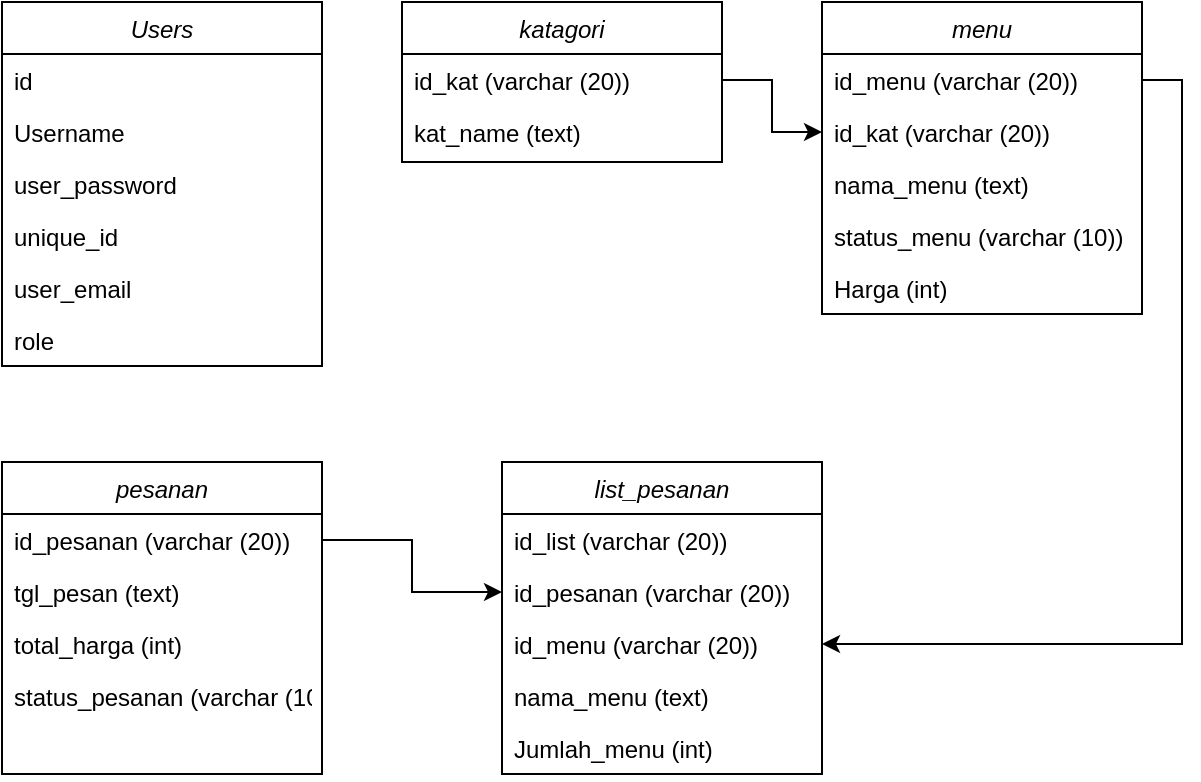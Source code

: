 <mxfile version="20.7.4" type="device"><diagram id="C5RBs43oDa-KdzZeNtuy" name="Page-1"><mxGraphModel dx="1418" dy="820" grid="1" gridSize="10" guides="1" tooltips="1" connect="1" arrows="1" fold="1" page="1" pageScale="1" pageWidth="827" pageHeight="1169" math="0" shadow="0"><root><mxCell id="WIyWlLk6GJQsqaUBKTNV-0"/><mxCell id="WIyWlLk6GJQsqaUBKTNV-1" parent="WIyWlLk6GJQsqaUBKTNV-0"/><mxCell id="zkfFHV4jXpPFQw0GAbJ--0" value="Users" style="swimlane;fontStyle=2;align=center;verticalAlign=top;childLayout=stackLayout;horizontal=1;startSize=26;horizontalStack=0;resizeParent=1;resizeLast=0;collapsible=1;marginBottom=0;rounded=0;shadow=0;strokeWidth=1;" parent="WIyWlLk6GJQsqaUBKTNV-1" vertex="1"><mxGeometry x="100" y="110" width="160" height="182" as="geometry"><mxRectangle x="230" y="140" width="160" height="26" as="alternateBounds"/></mxGeometry></mxCell><mxCell id="zkfFHV4jXpPFQw0GAbJ--1" value="id" style="text;align=left;verticalAlign=top;spacingLeft=4;spacingRight=4;overflow=hidden;rotatable=0;points=[[0,0.5],[1,0.5]];portConstraint=eastwest;" parent="zkfFHV4jXpPFQw0GAbJ--0" vertex="1"><mxGeometry y="26" width="160" height="26" as="geometry"/></mxCell><mxCell id="zkfFHV4jXpPFQw0GAbJ--2" value="Username" style="text;align=left;verticalAlign=top;spacingLeft=4;spacingRight=4;overflow=hidden;rotatable=0;points=[[0,0.5],[1,0.5]];portConstraint=eastwest;rounded=0;shadow=0;html=0;" parent="zkfFHV4jXpPFQw0GAbJ--0" vertex="1"><mxGeometry y="52" width="160" height="26" as="geometry"/></mxCell><mxCell id="zkfFHV4jXpPFQw0GAbJ--3" value="user_password" style="text;align=left;verticalAlign=top;spacingLeft=4;spacingRight=4;overflow=hidden;rotatable=0;points=[[0,0.5],[1,0.5]];portConstraint=eastwest;rounded=0;shadow=0;html=0;" parent="zkfFHV4jXpPFQw0GAbJ--0" vertex="1"><mxGeometry y="78" width="160" height="26" as="geometry"/></mxCell><mxCell id="zkfFHV4jXpPFQw0GAbJ--5" value="unique_id" style="text;align=left;verticalAlign=top;spacingLeft=4;spacingRight=4;overflow=hidden;rotatable=0;points=[[0,0.5],[1,0.5]];portConstraint=eastwest;" parent="zkfFHV4jXpPFQw0GAbJ--0" vertex="1"><mxGeometry y="104" width="160" height="26" as="geometry"/></mxCell><mxCell id="gueWwC_3FGtbhy86CSCh-1" value="user_email" style="text;align=left;verticalAlign=top;spacingLeft=4;spacingRight=4;overflow=hidden;rotatable=0;points=[[0,0.5],[1,0.5]];portConstraint=eastwest;" vertex="1" parent="zkfFHV4jXpPFQw0GAbJ--0"><mxGeometry y="130" width="160" height="26" as="geometry"/></mxCell><mxCell id="gueWwC_3FGtbhy86CSCh-0" value="role" style="text;align=left;verticalAlign=top;spacingLeft=4;spacingRight=4;overflow=hidden;rotatable=0;points=[[0,0.5],[1,0.5]];portConstraint=eastwest;" vertex="1" parent="zkfFHV4jXpPFQw0GAbJ--0"><mxGeometry y="156" width="160" height="26" as="geometry"/></mxCell><mxCell id="gueWwC_3FGtbhy86CSCh-2" value="katagori" style="swimlane;fontStyle=2;align=center;verticalAlign=top;childLayout=stackLayout;horizontal=1;startSize=26;horizontalStack=0;resizeParent=1;resizeLast=0;collapsible=1;marginBottom=0;rounded=0;shadow=0;strokeWidth=1;" vertex="1" parent="WIyWlLk6GJQsqaUBKTNV-1"><mxGeometry x="300" y="110" width="160" height="80" as="geometry"><mxRectangle x="230" y="140" width="160" height="26" as="alternateBounds"/></mxGeometry></mxCell><mxCell id="gueWwC_3FGtbhy86CSCh-3" value="id_kat (varchar (20))" style="text;align=left;verticalAlign=top;spacingLeft=4;spacingRight=4;overflow=hidden;rotatable=0;points=[[0,0.5],[1,0.5]];portConstraint=eastwest;" vertex="1" parent="gueWwC_3FGtbhy86CSCh-2"><mxGeometry y="26" width="160" height="26" as="geometry"/></mxCell><mxCell id="gueWwC_3FGtbhy86CSCh-4" value="kat_name (text)" style="text;align=left;verticalAlign=top;spacingLeft=4;spacingRight=4;overflow=hidden;rotatable=0;points=[[0,0.5],[1,0.5]];portConstraint=eastwest;rounded=0;shadow=0;html=0;" vertex="1" parent="gueWwC_3FGtbhy86CSCh-2"><mxGeometry y="52" width="160" height="26" as="geometry"/></mxCell><mxCell id="gueWwC_3FGtbhy86CSCh-9" value="menu" style="swimlane;fontStyle=2;align=center;verticalAlign=top;childLayout=stackLayout;horizontal=1;startSize=26;horizontalStack=0;resizeParent=1;resizeLast=0;collapsible=1;marginBottom=0;rounded=0;shadow=0;strokeWidth=1;" vertex="1" parent="WIyWlLk6GJQsqaUBKTNV-1"><mxGeometry x="510" y="110" width="160" height="156" as="geometry"><mxRectangle x="230" y="140" width="160" height="26" as="alternateBounds"/></mxGeometry></mxCell><mxCell id="gueWwC_3FGtbhy86CSCh-10" value="id_menu (varchar (20))" style="text;align=left;verticalAlign=top;spacingLeft=4;spacingRight=4;overflow=hidden;rotatable=0;points=[[0,0.5],[1,0.5]];portConstraint=eastwest;" vertex="1" parent="gueWwC_3FGtbhy86CSCh-9"><mxGeometry y="26" width="160" height="26" as="geometry"/></mxCell><mxCell id="gueWwC_3FGtbhy86CSCh-12" value="id_kat (varchar (20))" style="text;align=left;verticalAlign=top;spacingLeft=4;spacingRight=4;overflow=hidden;rotatable=0;points=[[0,0.5],[1,0.5]];portConstraint=eastwest;" vertex="1" parent="gueWwC_3FGtbhy86CSCh-9"><mxGeometry y="52" width="160" height="26" as="geometry"/></mxCell><mxCell id="gueWwC_3FGtbhy86CSCh-11" value="nama_menu (text)" style="text;align=left;verticalAlign=top;spacingLeft=4;spacingRight=4;overflow=hidden;rotatable=0;points=[[0,0.5],[1,0.5]];portConstraint=eastwest;rounded=0;shadow=0;html=0;" vertex="1" parent="gueWwC_3FGtbhy86CSCh-9"><mxGeometry y="78" width="160" height="26" as="geometry"/></mxCell><mxCell id="gueWwC_3FGtbhy86CSCh-13" value="status_menu (varchar (10))" style="text;align=left;verticalAlign=top;spacingLeft=4;spacingRight=4;overflow=hidden;rotatable=0;points=[[0,0.5],[1,0.5]];portConstraint=eastwest;rounded=0;shadow=0;html=0;" vertex="1" parent="gueWwC_3FGtbhy86CSCh-9"><mxGeometry y="104" width="160" height="26" as="geometry"/></mxCell><mxCell id="gueWwC_3FGtbhy86CSCh-14" value="Harga (int)" style="text;align=left;verticalAlign=top;spacingLeft=4;spacingRight=4;overflow=hidden;rotatable=0;points=[[0,0.5],[1,0.5]];portConstraint=eastwest;rounded=0;shadow=0;html=0;" vertex="1" parent="gueWwC_3FGtbhy86CSCh-9"><mxGeometry y="130" width="160" height="26" as="geometry"/></mxCell><mxCell id="gueWwC_3FGtbhy86CSCh-15" value="pesanan" style="swimlane;fontStyle=2;align=center;verticalAlign=top;childLayout=stackLayout;horizontal=1;startSize=26;horizontalStack=0;resizeParent=1;resizeLast=0;collapsible=1;marginBottom=0;rounded=0;shadow=0;strokeWidth=1;" vertex="1" parent="WIyWlLk6GJQsqaUBKTNV-1"><mxGeometry x="100" y="340" width="160" height="156" as="geometry"><mxRectangle x="230" y="140" width="160" height="26" as="alternateBounds"/></mxGeometry></mxCell><mxCell id="gueWwC_3FGtbhy86CSCh-16" value="id_pesanan (varchar (20))" style="text;align=left;verticalAlign=top;spacingLeft=4;spacingRight=4;overflow=hidden;rotatable=0;points=[[0,0.5],[1,0.5]];portConstraint=eastwest;" vertex="1" parent="gueWwC_3FGtbhy86CSCh-15"><mxGeometry y="26" width="160" height="26" as="geometry"/></mxCell><mxCell id="gueWwC_3FGtbhy86CSCh-18" value="tgl_pesan (text)" style="text;align=left;verticalAlign=top;spacingLeft=4;spacingRight=4;overflow=hidden;rotatable=0;points=[[0,0.5],[1,0.5]];portConstraint=eastwest;rounded=0;shadow=0;html=0;" vertex="1" parent="gueWwC_3FGtbhy86CSCh-15"><mxGeometry y="52" width="160" height="26" as="geometry"/></mxCell><mxCell id="gueWwC_3FGtbhy86CSCh-19" value="total_harga (int)" style="text;align=left;verticalAlign=top;spacingLeft=4;spacingRight=4;overflow=hidden;rotatable=0;points=[[0,0.5],[1,0.5]];portConstraint=eastwest;rounded=0;shadow=0;html=0;" vertex="1" parent="gueWwC_3FGtbhy86CSCh-15"><mxGeometry y="78" width="160" height="26" as="geometry"/></mxCell><mxCell id="gueWwC_3FGtbhy86CSCh-20" value="status_pesanan (varchar (10))" style="text;align=left;verticalAlign=top;spacingLeft=4;spacingRight=4;overflow=hidden;rotatable=0;points=[[0,0.5],[1,0.5]];portConstraint=eastwest;rounded=0;shadow=0;html=0;" vertex="1" parent="gueWwC_3FGtbhy86CSCh-15"><mxGeometry y="104" width="160" height="26" as="geometry"/></mxCell><mxCell id="gueWwC_3FGtbhy86CSCh-21" value="list_pesanan" style="swimlane;fontStyle=2;align=center;verticalAlign=top;childLayout=stackLayout;horizontal=1;startSize=26;horizontalStack=0;resizeParent=1;resizeLast=0;collapsible=1;marginBottom=0;rounded=0;shadow=0;strokeWidth=1;" vertex="1" parent="WIyWlLk6GJQsqaUBKTNV-1"><mxGeometry x="350" y="340" width="160" height="156" as="geometry"><mxRectangle x="230" y="140" width="160" height="26" as="alternateBounds"/></mxGeometry></mxCell><mxCell id="gueWwC_3FGtbhy86CSCh-22" value="id_list (varchar (20))" style="text;align=left;verticalAlign=top;spacingLeft=4;spacingRight=4;overflow=hidden;rotatable=0;points=[[0,0.5],[1,0.5]];portConstraint=eastwest;" vertex="1" parent="gueWwC_3FGtbhy86CSCh-21"><mxGeometry y="26" width="160" height="26" as="geometry"/></mxCell><mxCell id="gueWwC_3FGtbhy86CSCh-24" value="id_pesanan (varchar (20))" style="text;align=left;verticalAlign=top;spacingLeft=4;spacingRight=4;overflow=hidden;rotatable=0;points=[[0,0.5],[1,0.5]];portConstraint=eastwest;rounded=0;shadow=0;html=0;" vertex="1" parent="gueWwC_3FGtbhy86CSCh-21"><mxGeometry y="52" width="160" height="26" as="geometry"/></mxCell><mxCell id="gueWwC_3FGtbhy86CSCh-27" value="id_menu (varchar (20))" style="text;align=left;verticalAlign=top;spacingLeft=4;spacingRight=4;overflow=hidden;rotatable=0;points=[[0,0.5],[1,0.5]];portConstraint=eastwest;" vertex="1" parent="gueWwC_3FGtbhy86CSCh-21"><mxGeometry y="78" width="160" height="26" as="geometry"/></mxCell><mxCell id="gueWwC_3FGtbhy86CSCh-25" value="nama_menu (text)" style="text;align=left;verticalAlign=top;spacingLeft=4;spacingRight=4;overflow=hidden;rotatable=0;points=[[0,0.5],[1,0.5]];portConstraint=eastwest;rounded=0;shadow=0;html=0;" vertex="1" parent="gueWwC_3FGtbhy86CSCh-21"><mxGeometry y="104" width="160" height="26" as="geometry"/></mxCell><mxCell id="gueWwC_3FGtbhy86CSCh-26" value="Jumlah_menu (int)" style="text;align=left;verticalAlign=top;spacingLeft=4;spacingRight=4;overflow=hidden;rotatable=0;points=[[0,0.5],[1,0.5]];portConstraint=eastwest;rounded=0;shadow=0;html=0;" vertex="1" parent="gueWwC_3FGtbhy86CSCh-21"><mxGeometry y="130" width="160" height="26" as="geometry"/></mxCell><mxCell id="gueWwC_3FGtbhy86CSCh-28" style="edgeStyle=orthogonalEdgeStyle;rounded=0;orthogonalLoop=1;jettySize=auto;html=1;exitX=1;exitY=0.5;exitDx=0;exitDy=0;entryX=0;entryY=0.5;entryDx=0;entryDy=0;" edge="1" parent="WIyWlLk6GJQsqaUBKTNV-1" source="gueWwC_3FGtbhy86CSCh-3" target="gueWwC_3FGtbhy86CSCh-12"><mxGeometry relative="1" as="geometry"/></mxCell><mxCell id="gueWwC_3FGtbhy86CSCh-29" style="edgeStyle=orthogonalEdgeStyle;rounded=0;orthogonalLoop=1;jettySize=auto;html=1;exitX=1;exitY=0.5;exitDx=0;exitDy=0;" edge="1" parent="WIyWlLk6GJQsqaUBKTNV-1" source="gueWwC_3FGtbhy86CSCh-16" target="gueWwC_3FGtbhy86CSCh-24"><mxGeometry relative="1" as="geometry"/></mxCell><mxCell id="gueWwC_3FGtbhy86CSCh-31" style="edgeStyle=orthogonalEdgeStyle;rounded=0;orthogonalLoop=1;jettySize=auto;html=1;exitX=1;exitY=0.5;exitDx=0;exitDy=0;entryX=1;entryY=0.5;entryDx=0;entryDy=0;" edge="1" parent="WIyWlLk6GJQsqaUBKTNV-1" source="gueWwC_3FGtbhy86CSCh-10" target="gueWwC_3FGtbhy86CSCh-27"><mxGeometry relative="1" as="geometry"/></mxCell></root></mxGraphModel></diagram></mxfile>
